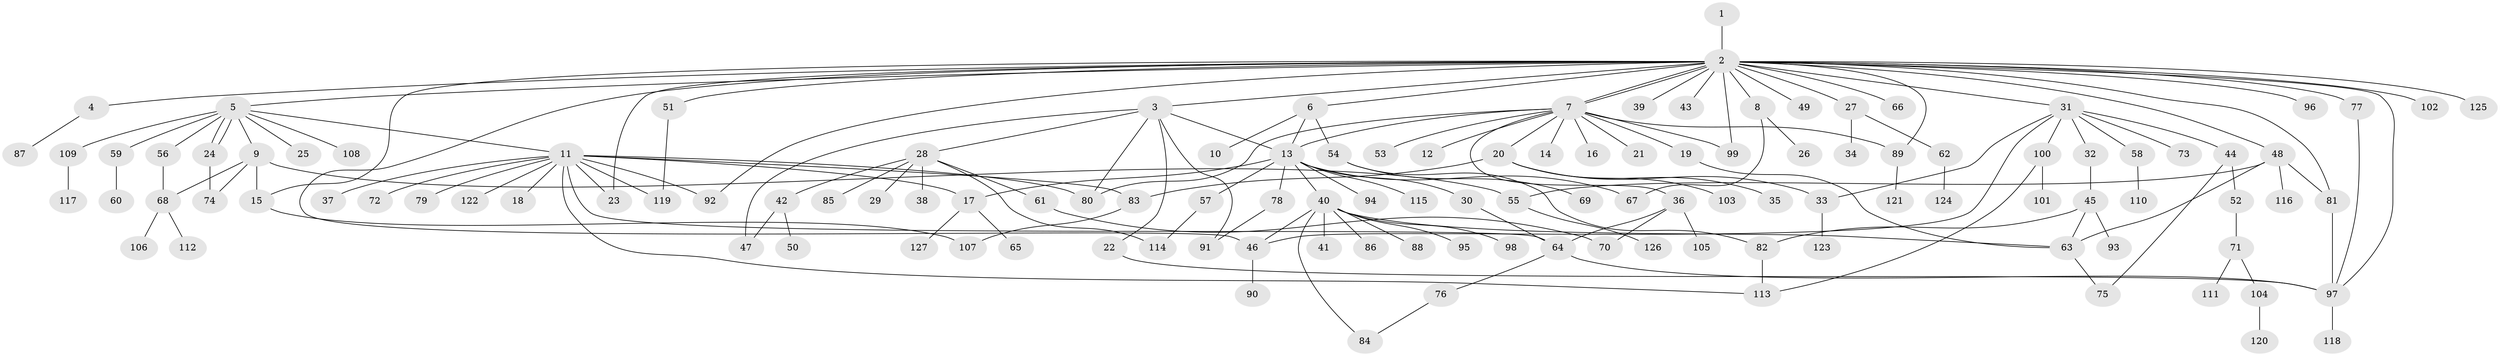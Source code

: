 // coarse degree distribution, {1: 0.4536082474226804, 27: 0.010309278350515464, 7: 0.030927835051546393, 9: 0.030927835051546393, 4: 0.041237113402061855, 13: 0.010309278350515464, 2: 0.25773195876288657, 15: 0.010309278350515464, 11: 0.010309278350515464, 3: 0.12371134020618557, 6: 0.010309278350515464, 8: 0.010309278350515464}
// Generated by graph-tools (version 1.1) at 2025/41/03/06/25 10:41:46]
// undirected, 127 vertices, 167 edges
graph export_dot {
graph [start="1"]
  node [color=gray90,style=filled];
  1;
  2;
  3;
  4;
  5;
  6;
  7;
  8;
  9;
  10;
  11;
  12;
  13;
  14;
  15;
  16;
  17;
  18;
  19;
  20;
  21;
  22;
  23;
  24;
  25;
  26;
  27;
  28;
  29;
  30;
  31;
  32;
  33;
  34;
  35;
  36;
  37;
  38;
  39;
  40;
  41;
  42;
  43;
  44;
  45;
  46;
  47;
  48;
  49;
  50;
  51;
  52;
  53;
  54;
  55;
  56;
  57;
  58;
  59;
  60;
  61;
  62;
  63;
  64;
  65;
  66;
  67;
  68;
  69;
  70;
  71;
  72;
  73;
  74;
  75;
  76;
  77;
  78;
  79;
  80;
  81;
  82;
  83;
  84;
  85;
  86;
  87;
  88;
  89;
  90;
  91;
  92;
  93;
  94;
  95;
  96;
  97;
  98;
  99;
  100;
  101;
  102;
  103;
  104;
  105;
  106;
  107;
  108;
  109;
  110;
  111;
  112;
  113;
  114;
  115;
  116;
  117;
  118;
  119;
  120;
  121;
  122;
  123;
  124;
  125;
  126;
  127;
  1 -- 2;
  2 -- 3;
  2 -- 4;
  2 -- 5;
  2 -- 6;
  2 -- 7;
  2 -- 7;
  2 -- 8;
  2 -- 15;
  2 -- 23;
  2 -- 27;
  2 -- 31;
  2 -- 39;
  2 -- 43;
  2 -- 46;
  2 -- 48;
  2 -- 49;
  2 -- 51;
  2 -- 66;
  2 -- 77;
  2 -- 81;
  2 -- 89;
  2 -- 92;
  2 -- 96;
  2 -- 97;
  2 -- 99;
  2 -- 102;
  2 -- 125;
  3 -- 13;
  3 -- 22;
  3 -- 28;
  3 -- 47;
  3 -- 80;
  3 -- 91;
  4 -- 87;
  5 -- 9;
  5 -- 11;
  5 -- 24;
  5 -- 24;
  5 -- 25;
  5 -- 56;
  5 -- 59;
  5 -- 108;
  5 -- 109;
  6 -- 10;
  6 -- 13;
  6 -- 54;
  7 -- 12;
  7 -- 13;
  7 -- 14;
  7 -- 16;
  7 -- 19;
  7 -- 20;
  7 -- 21;
  7 -- 36;
  7 -- 53;
  7 -- 80;
  7 -- 89;
  7 -- 99;
  8 -- 26;
  8 -- 67;
  9 -- 15;
  9 -- 55;
  9 -- 68;
  9 -- 74;
  11 -- 17;
  11 -- 18;
  11 -- 23;
  11 -- 37;
  11 -- 64;
  11 -- 72;
  11 -- 79;
  11 -- 80;
  11 -- 83;
  11 -- 92;
  11 -- 113;
  11 -- 119;
  11 -- 122;
  13 -- 17;
  13 -- 30;
  13 -- 40;
  13 -- 57;
  13 -- 67;
  13 -- 78;
  13 -- 94;
  13 -- 115;
  15 -- 107;
  17 -- 65;
  17 -- 127;
  19 -- 63;
  20 -- 33;
  20 -- 35;
  20 -- 83;
  20 -- 103;
  22 -- 97;
  24 -- 74;
  27 -- 34;
  27 -- 62;
  28 -- 29;
  28 -- 38;
  28 -- 42;
  28 -- 61;
  28 -- 85;
  28 -- 114;
  30 -- 64;
  31 -- 32;
  31 -- 33;
  31 -- 44;
  31 -- 46;
  31 -- 58;
  31 -- 73;
  31 -- 100;
  32 -- 45;
  33 -- 123;
  36 -- 64;
  36 -- 70;
  36 -- 105;
  40 -- 41;
  40 -- 46;
  40 -- 63;
  40 -- 84;
  40 -- 86;
  40 -- 88;
  40 -- 95;
  40 -- 98;
  42 -- 47;
  42 -- 50;
  44 -- 52;
  44 -- 75;
  45 -- 63;
  45 -- 82;
  45 -- 93;
  46 -- 90;
  48 -- 55;
  48 -- 63;
  48 -- 81;
  48 -- 116;
  51 -- 119;
  52 -- 71;
  54 -- 69;
  54 -- 82;
  55 -- 126;
  56 -- 68;
  57 -- 114;
  58 -- 110;
  59 -- 60;
  61 -- 70;
  62 -- 124;
  63 -- 75;
  64 -- 76;
  64 -- 97;
  68 -- 106;
  68 -- 112;
  71 -- 104;
  71 -- 111;
  76 -- 84;
  77 -- 97;
  78 -- 91;
  81 -- 97;
  82 -- 113;
  83 -- 107;
  89 -- 121;
  97 -- 118;
  100 -- 101;
  100 -- 113;
  104 -- 120;
  109 -- 117;
}
